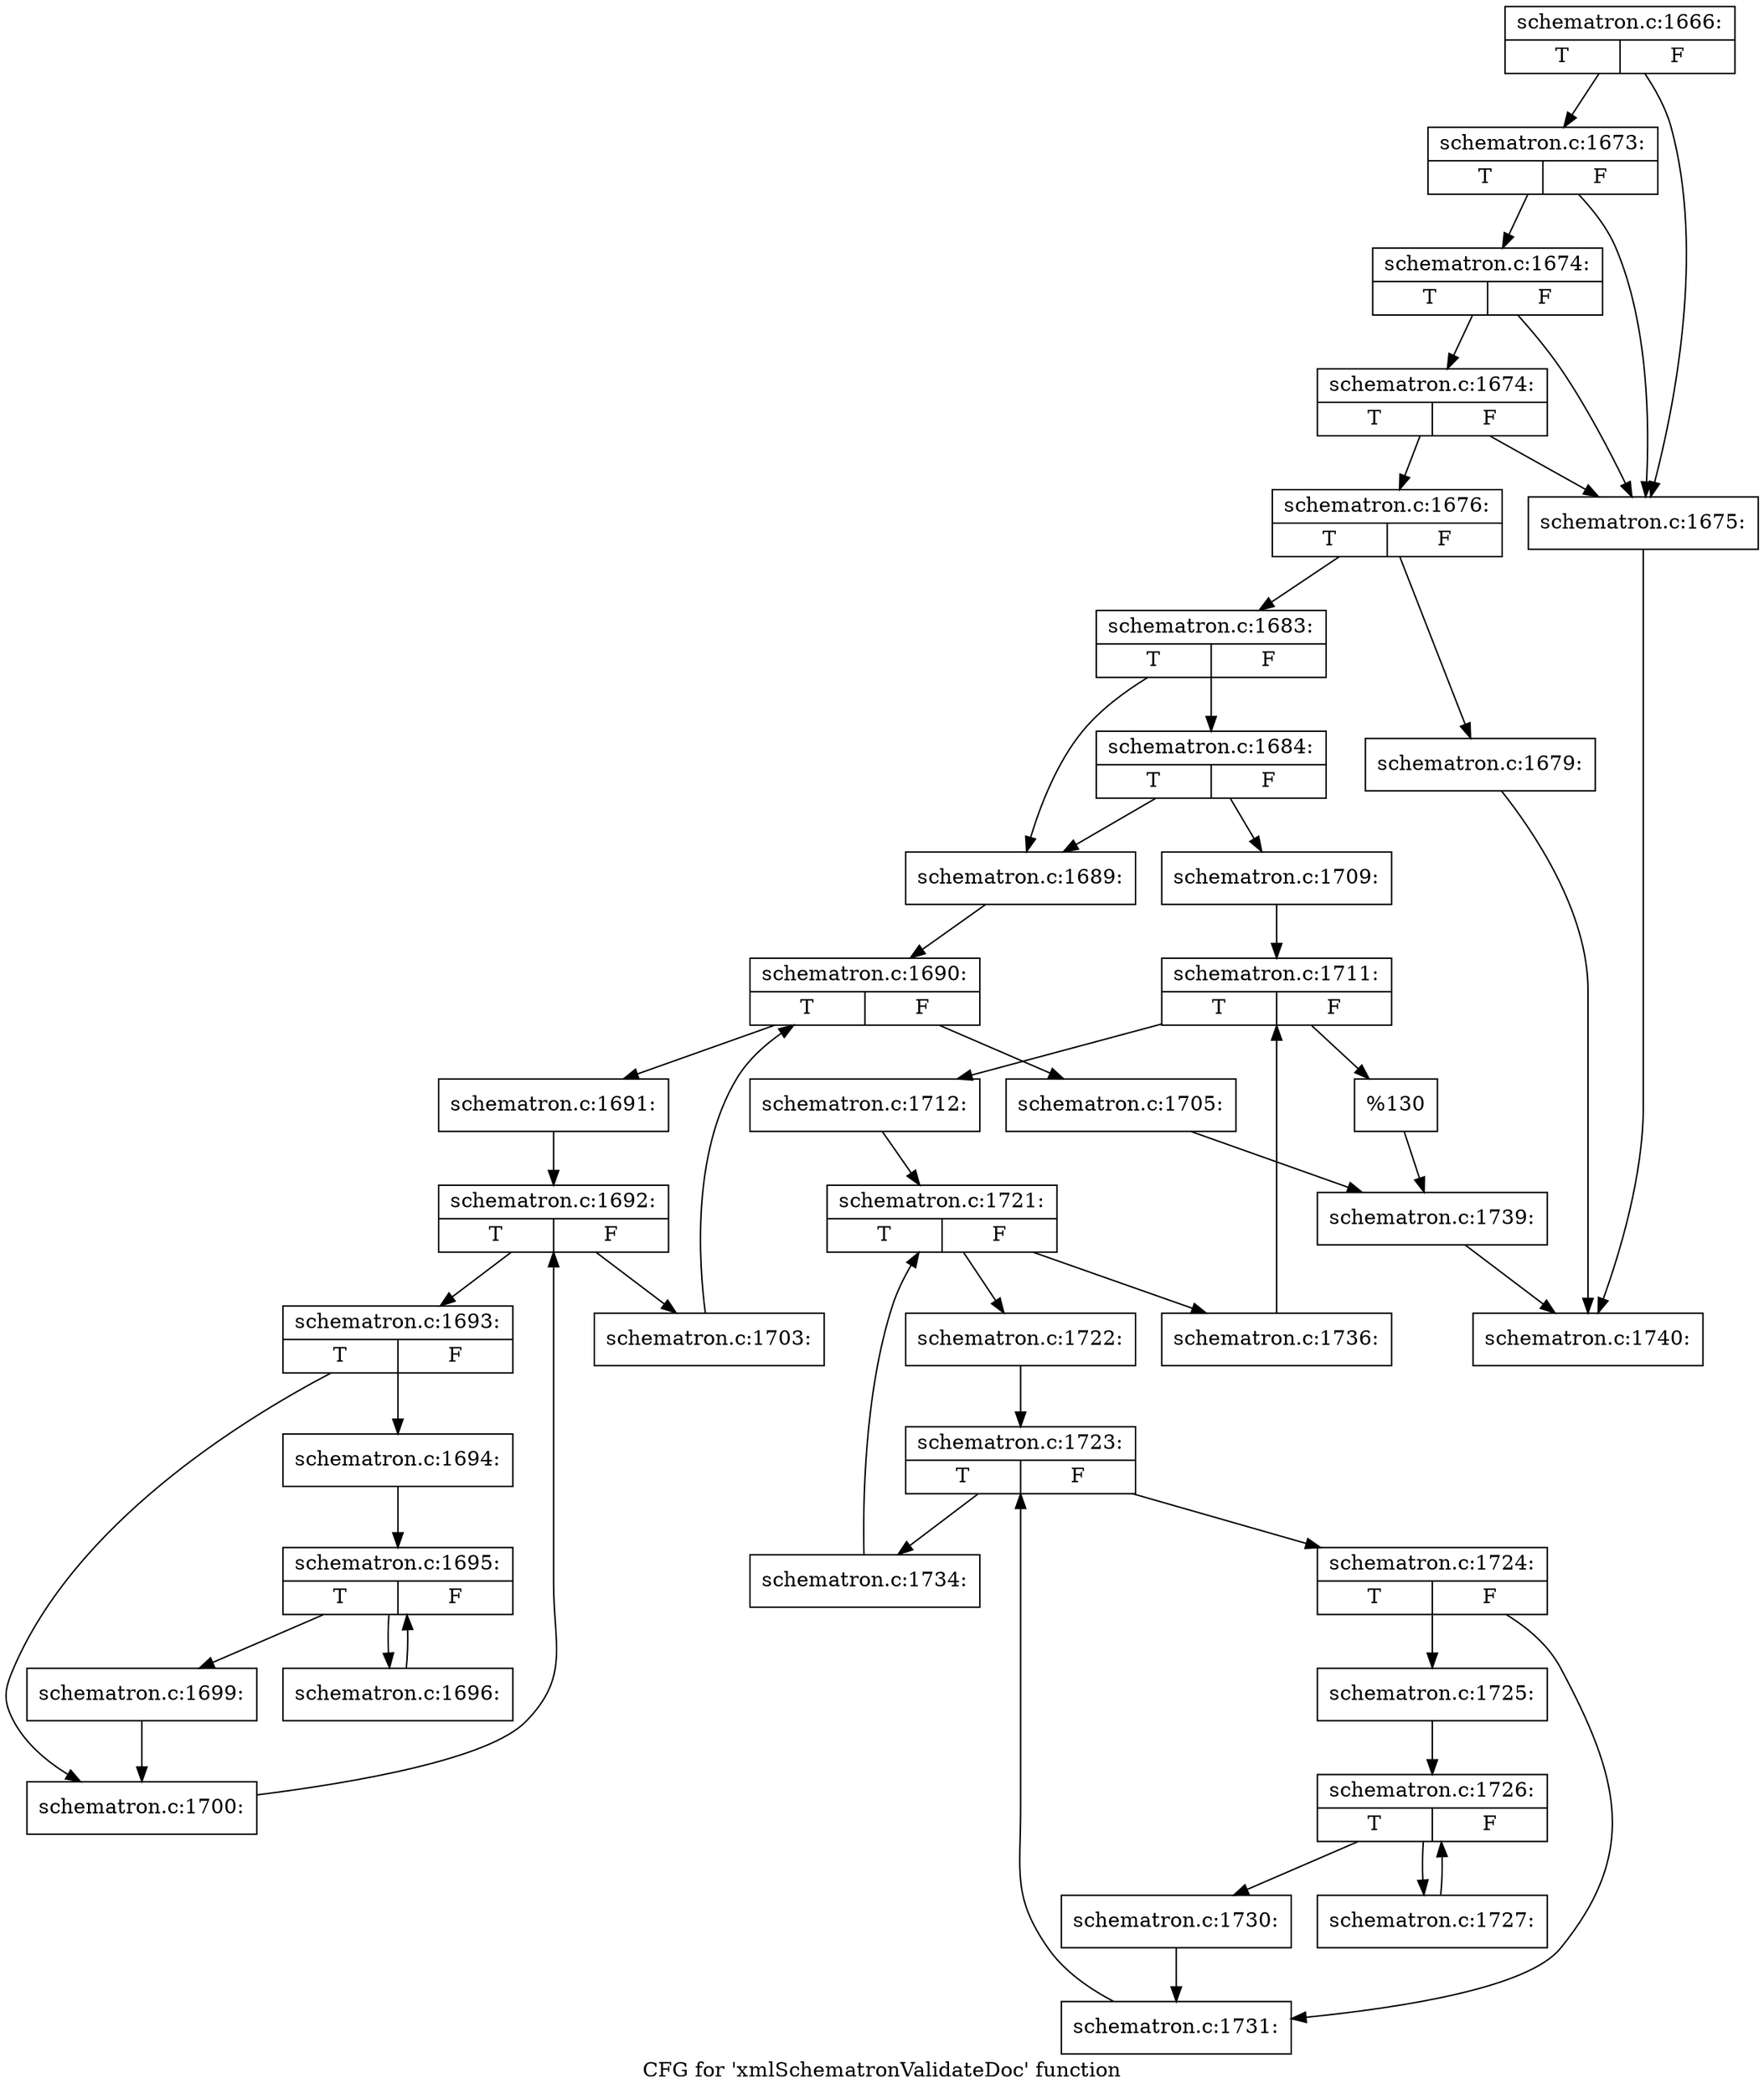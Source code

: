 digraph "CFG for 'xmlSchematronValidateDoc' function" {
	label="CFG for 'xmlSchematronValidateDoc' function";

	Node0x4a87d50 [shape=record,label="{schematron.c:1666:|{<s0>T|<s1>F}}"];
	Node0x4a87d50 -> Node0x4c8a630;
	Node0x4a87d50 -> Node0x4c8a7d0;
	Node0x4c8a7d0 [shape=record,label="{schematron.c:1673:|{<s0>T|<s1>F}}"];
	Node0x4c8a7d0 -> Node0x4c8a630;
	Node0x4c8a7d0 -> Node0x4c8a750;
	Node0x4c8a750 [shape=record,label="{schematron.c:1674:|{<s0>T|<s1>F}}"];
	Node0x4c8a750 -> Node0x4c8a630;
	Node0x4c8a750 -> Node0x4c8a6d0;
	Node0x4c8a6d0 [shape=record,label="{schematron.c:1674:|{<s0>T|<s1>F}}"];
	Node0x4c8a6d0 -> Node0x4c8a630;
	Node0x4c8a6d0 -> Node0x4c8a680;
	Node0x4c8a630 [shape=record,label="{schematron.c:1675:}"];
	Node0x4c8a630 -> Node0x496e3c0;
	Node0x4c8a680 [shape=record,label="{schematron.c:1676:|{<s0>T|<s1>F}}"];
	Node0x4c8a680 -> Node0x4c8bb20;
	Node0x4c8a680 -> Node0x4c8bb70;
	Node0x4c8bb20 [shape=record,label="{schematron.c:1679:}"];
	Node0x4c8bb20 -> Node0x496e3c0;
	Node0x4c8bb70 [shape=record,label="{schematron.c:1683:|{<s0>T|<s1>F}}"];
	Node0x4c8bb70 -> Node0x4bf9ee0;
	Node0x4c8bb70 -> Node0x4c8d640;
	Node0x4c8d640 [shape=record,label="{schematron.c:1684:|{<s0>T|<s1>F}}"];
	Node0x4c8d640 -> Node0x4bf9ee0;
	Node0x4c8d640 -> Node0x4c8d5f0;
	Node0x4bf9ee0 [shape=record,label="{schematron.c:1689:}"];
	Node0x4bf9ee0 -> Node0x4c8e080;
	Node0x4c8e080 [shape=record,label="{schematron.c:1690:|{<s0>T|<s1>F}}"];
	Node0x4c8e080 -> Node0x4c8e430;
	Node0x4c8e080 -> Node0x4c8e260;
	Node0x4c8e430 [shape=record,label="{schematron.c:1691:}"];
	Node0x4c8e430 -> Node0x4c8e830;
	Node0x4c8e830 [shape=record,label="{schematron.c:1692:|{<s0>T|<s1>F}}"];
	Node0x4c8e830 -> Node0x4c8ebe0;
	Node0x4c8e830 -> Node0x4c8ea10;
	Node0x4c8ebe0 [shape=record,label="{schematron.c:1693:|{<s0>T|<s1>F}}"];
	Node0x4c8ebe0 -> Node0x4c8ed20;
	Node0x4c8ebe0 -> Node0x4c8ed70;
	Node0x4c8ed20 [shape=record,label="{schematron.c:1694:}"];
	Node0x4c8ed20 -> Node0x4c8f3c0;
	Node0x4c8f3c0 [shape=record,label="{schematron.c:1695:|{<s0>T|<s1>F}}"];
	Node0x4c8f3c0 -> Node0x4c8fcd0;
	Node0x4c8f3c0 -> Node0x4c8f6f0;
	Node0x4c8fcd0 [shape=record,label="{schematron.c:1696:}"];
	Node0x4c8fcd0 -> Node0x4c8f3c0;
	Node0x4c8f6f0 [shape=record,label="{schematron.c:1699:}"];
	Node0x4c8f6f0 -> Node0x4c8ed70;
	Node0x4c8ed70 [shape=record,label="{schematron.c:1700:}"];
	Node0x4c8ed70 -> Node0x4c8e830;
	Node0x4c8ea10 [shape=record,label="{schematron.c:1703:}"];
	Node0x4c8ea10 -> Node0x4c8e080;
	Node0x4c8e260 [shape=record,label="{schematron.c:1705:}"];
	Node0x4c8e260 -> Node0x4c8cd20;
	Node0x4c8d5f0 [shape=record,label="{schematron.c:1709:}"];
	Node0x4c8d5f0 -> Node0x4c90320;
	Node0x4c90320 [shape=record,label="{schematron.c:1711:|{<s0>T|<s1>F}}"];
	Node0x4c90320 -> Node0x4b186c0;
	Node0x4c90320 -> Node0x4c8fbc0;
	Node0x4b186c0 [shape=record,label="{schematron.c:1712:}"];
	Node0x4b186c0 -> Node0x4c18a60;
	Node0x4c18a60 [shape=record,label="{schematron.c:1721:|{<s0>T|<s1>F}}"];
	Node0x4c18a60 -> Node0x4c92250;
	Node0x4c18a60 -> Node0x4c90650;
	Node0x4c92250 [shape=record,label="{schematron.c:1722:}"];
	Node0x4c92250 -> Node0x4c926b0;
	Node0x4c926b0 [shape=record,label="{schematron.c:1723:|{<s0>T|<s1>F}}"];
	Node0x4c926b0 -> Node0x4c92a00;
	Node0x4c926b0 -> Node0x4c92860;
	Node0x4c92a00 [shape=record,label="{schematron.c:1724:|{<s0>T|<s1>F}}"];
	Node0x4c92a00 -> Node0x4c92b40;
	Node0x4c92a00 -> Node0x4c92b90;
	Node0x4c92b40 [shape=record,label="{schematron.c:1725:}"];
	Node0x4c92b40 -> Node0x4c93290;
	Node0x4c93290 [shape=record,label="{schematron.c:1726:|{<s0>T|<s1>F}}"];
	Node0x4c93290 -> Node0x4c93640;
	Node0x4c93290 -> Node0x4c93470;
	Node0x4c93640 [shape=record,label="{schematron.c:1727:}"];
	Node0x4c93640 -> Node0x4c93290;
	Node0x4c93470 [shape=record,label="{schematron.c:1730:}"];
	Node0x4c93470 -> Node0x4c92b90;
	Node0x4c92b90 [shape=record,label="{schematron.c:1731:}"];
	Node0x4c92b90 -> Node0x4c926b0;
	Node0x4c92860 [shape=record,label="{schematron.c:1734:}"];
	Node0x4c92860 -> Node0x4c18a60;
	Node0x4c90650 [shape=record,label="{schematron.c:1736:}"];
	Node0x4c90650 -> Node0x4c90320;
	Node0x4c8fbc0 [shape=record,label="{%130}"];
	Node0x4c8fbc0 -> Node0x4c8cd20;
	Node0x4c8cd20 [shape=record,label="{schematron.c:1739:}"];
	Node0x4c8cd20 -> Node0x496e3c0;
	Node0x496e3c0 [shape=record,label="{schematron.c:1740:}"];
}
